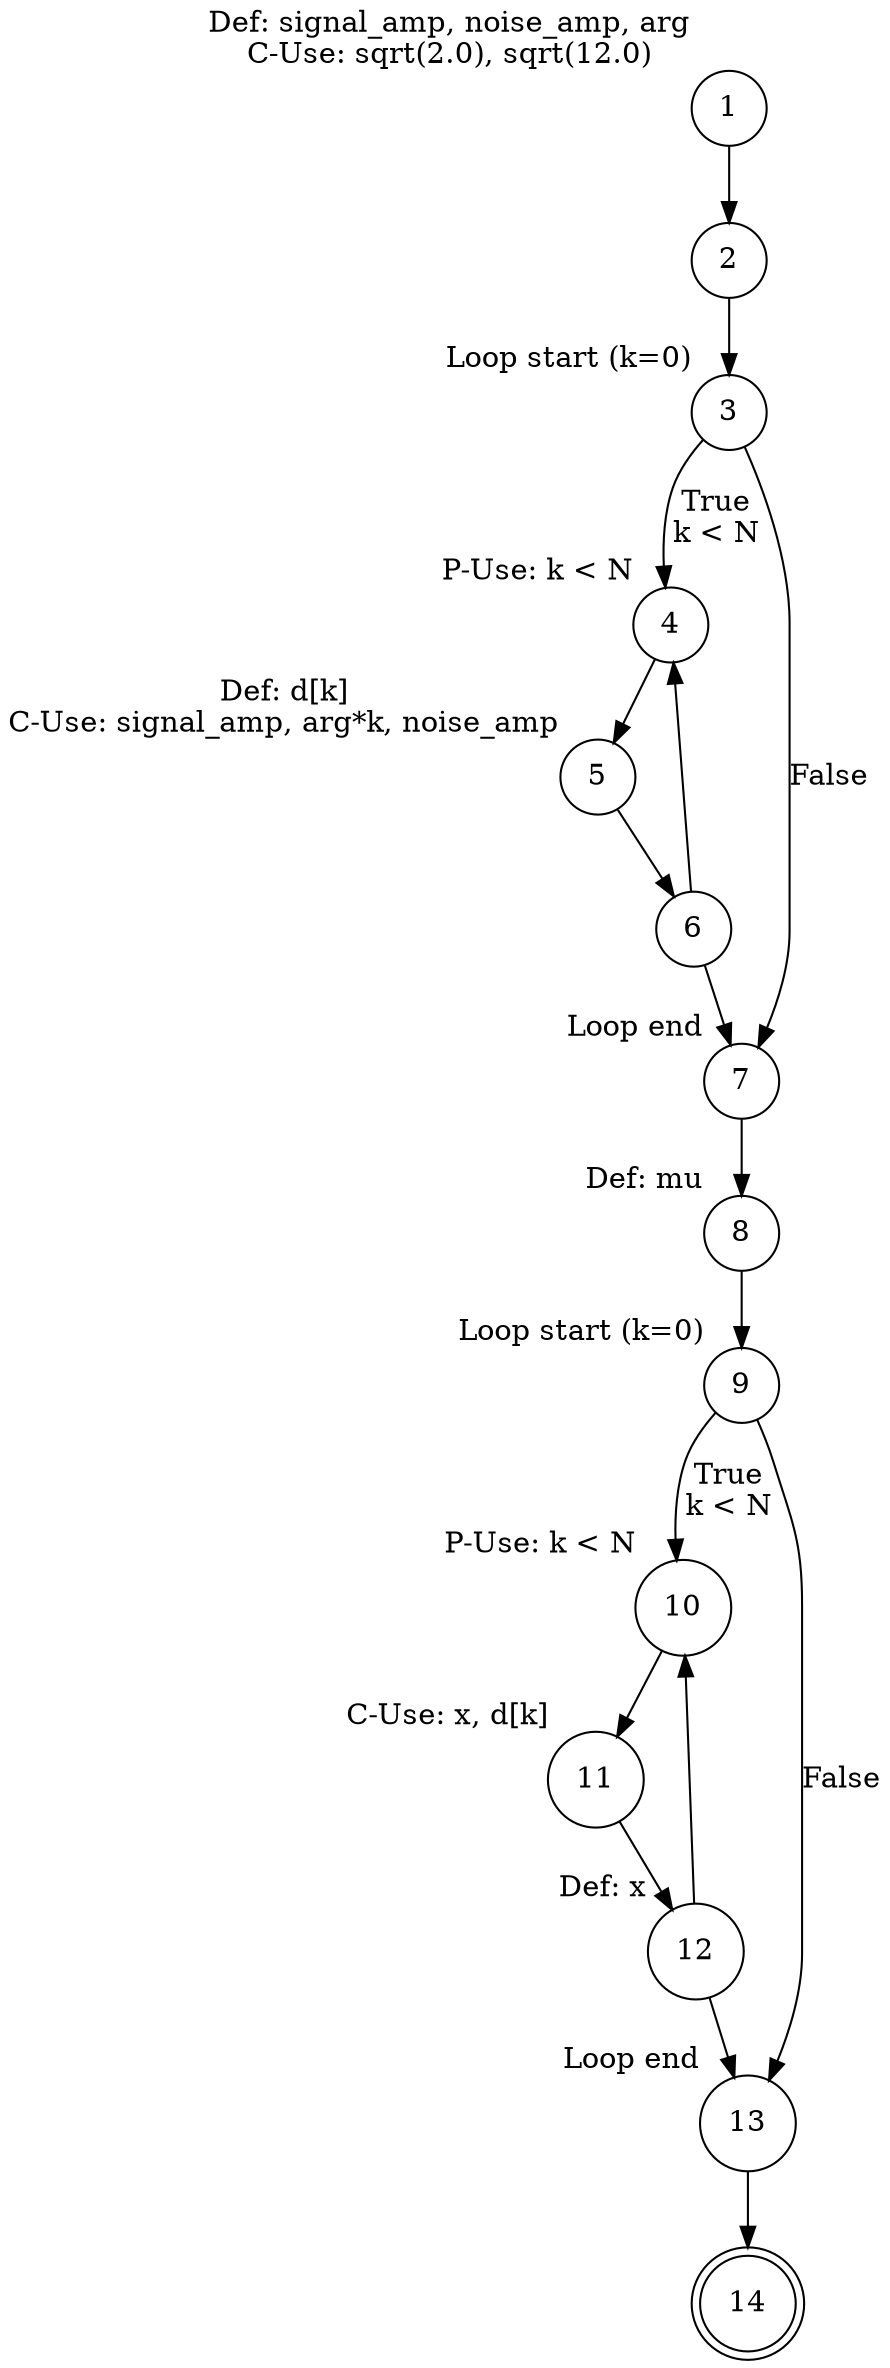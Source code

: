 digraph main {
    rankdir=TB;
    node [shape=circle];
    
    1 [label="1", xlabel="Def: signal_amp, noise_amp, arg\nC-Use: sqrt(2.0), sqrt(12.0)"];
    2 [label="2"];
    3 [label="3", xlabel="Loop start (k=0)"];
    4 [label="4", xlabel="P-Use: k < N"];
    5 [label="5", xlabel="Def: d[k]\nC-Use: signal_amp, arg*k, noise_amp"];
    6 [label="6"];
    7 [label="7", xlabel="Loop end"];
    8 [label="8", xlabel="Def: mu"];
    9 [label="9", xlabel="Loop start (k=0)"];
    10[label="10", xlabel="P-Use: k < N"];
    11[label="11", xlabel="C-Use: x, d[k]"];
    12[label="12", xlabel="Def: x"];
    13[label="13", xlabel="Loop end"];
    14[label="14", shape=doublecircle];
    
    1 -> 2;
    2 -> 3;
    3 -> 4 [label="True\nk < N"];
    3 -> 7 [label="False"];
    4 -> 5;
    5 -> 6;
    6 -> 4;
    6 -> 7;
    7 -> 8;
    8 -> 9;
    9 -> 10 [label="True\nk < N"];
    9 -> 13 [label="False"];
    10-> 11;
    11-> 12;
    12-> 10;
    12-> 13;
    13-> 14;
}